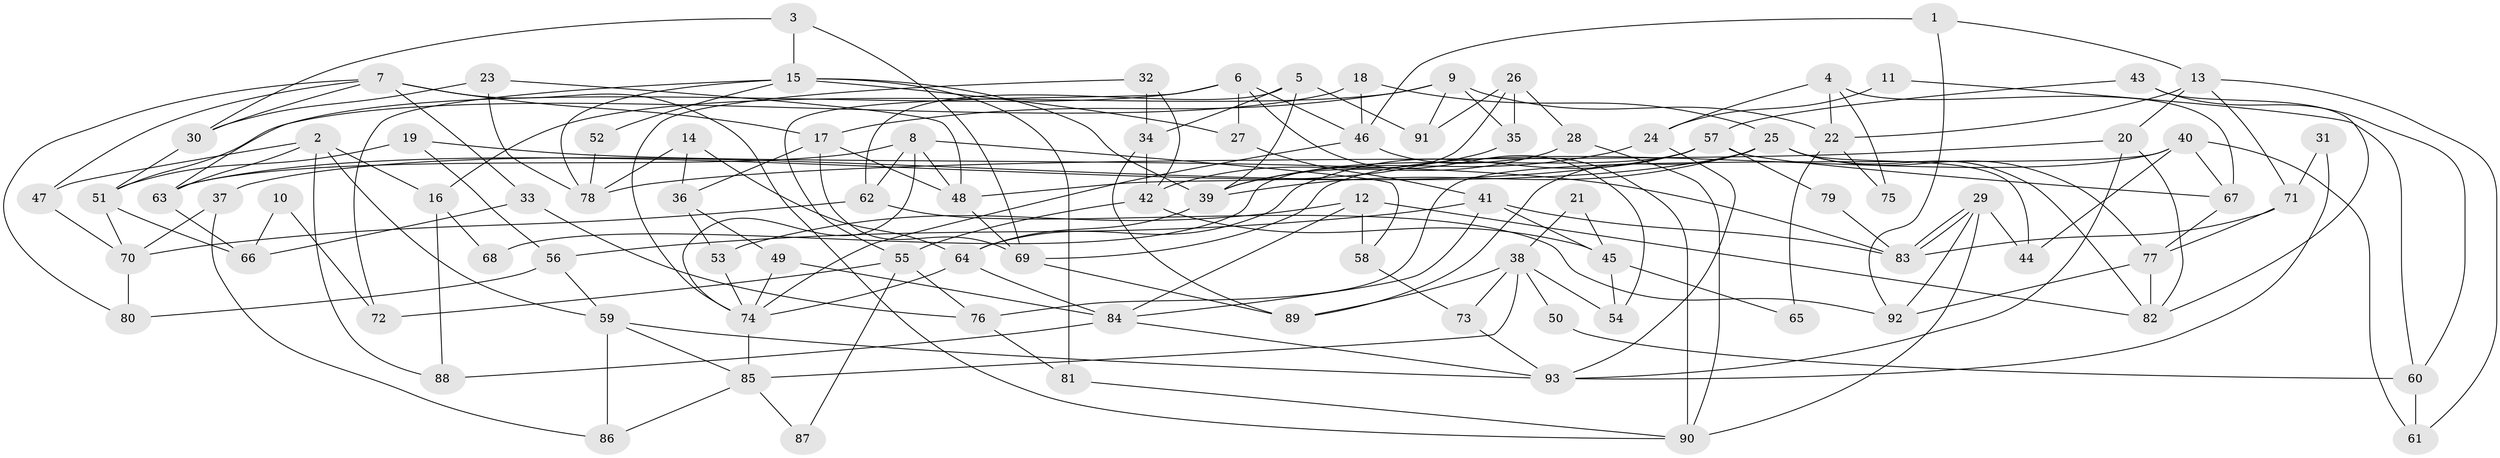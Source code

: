 // coarse degree distribution, {3: 0.16393442622950818, 7: 0.11475409836065574, 6: 0.16393442622950818, 8: 0.08196721311475409, 5: 0.18032786885245902, 4: 0.16393442622950818, 2: 0.09836065573770492, 9: 0.01639344262295082, 1: 0.01639344262295082}
// Generated by graph-tools (version 1.1) at 2025/24/03/03/25 07:24:01]
// undirected, 93 vertices, 186 edges
graph export_dot {
graph [start="1"]
  node [color=gray90,style=filled];
  1;
  2;
  3;
  4;
  5;
  6;
  7;
  8;
  9;
  10;
  11;
  12;
  13;
  14;
  15;
  16;
  17;
  18;
  19;
  20;
  21;
  22;
  23;
  24;
  25;
  26;
  27;
  28;
  29;
  30;
  31;
  32;
  33;
  34;
  35;
  36;
  37;
  38;
  39;
  40;
  41;
  42;
  43;
  44;
  45;
  46;
  47;
  48;
  49;
  50;
  51;
  52;
  53;
  54;
  55;
  56;
  57;
  58;
  59;
  60;
  61;
  62;
  63;
  64;
  65;
  66;
  67;
  68;
  69;
  70;
  71;
  72;
  73;
  74;
  75;
  76;
  77;
  78;
  79;
  80;
  81;
  82;
  83;
  84;
  85;
  86;
  87;
  88;
  89;
  90;
  91;
  92;
  93;
  1 -- 92;
  1 -- 46;
  1 -- 13;
  2 -- 16;
  2 -- 47;
  2 -- 59;
  2 -- 63;
  2 -- 88;
  3 -- 15;
  3 -- 69;
  3 -- 30;
  4 -- 67;
  4 -- 22;
  4 -- 24;
  4 -- 75;
  5 -- 62;
  5 -- 39;
  5 -- 34;
  5 -- 91;
  6 -- 63;
  6 -- 46;
  6 -- 27;
  6 -- 54;
  6 -- 55;
  7 -- 90;
  7 -- 17;
  7 -- 30;
  7 -- 33;
  7 -- 47;
  7 -- 80;
  8 -- 63;
  8 -- 62;
  8 -- 48;
  8 -- 58;
  8 -- 74;
  9 -- 17;
  9 -- 35;
  9 -- 16;
  9 -- 22;
  9 -- 91;
  10 -- 72;
  10 -- 66;
  11 -- 24;
  11 -- 60;
  12 -- 84;
  12 -- 82;
  12 -- 53;
  12 -- 58;
  13 -- 20;
  13 -- 22;
  13 -- 61;
  13 -- 71;
  14 -- 64;
  14 -- 78;
  14 -- 36;
  15 -- 39;
  15 -- 27;
  15 -- 52;
  15 -- 72;
  15 -- 78;
  15 -- 81;
  16 -- 88;
  16 -- 68;
  17 -- 36;
  17 -- 48;
  17 -- 69;
  18 -- 25;
  18 -- 51;
  18 -- 46;
  19 -- 51;
  19 -- 56;
  19 -- 83;
  20 -- 78;
  20 -- 93;
  20 -- 82;
  21 -- 45;
  21 -- 38;
  22 -- 65;
  22 -- 75;
  23 -- 48;
  23 -- 30;
  23 -- 78;
  24 -- 93;
  24 -- 39;
  25 -- 89;
  25 -- 82;
  25 -- 37;
  25 -- 39;
  25 -- 44;
  25 -- 77;
  26 -- 48;
  26 -- 91;
  26 -- 28;
  26 -- 35;
  27 -- 41;
  28 -- 39;
  28 -- 90;
  29 -- 90;
  29 -- 83;
  29 -- 83;
  29 -- 44;
  29 -- 92;
  30 -- 51;
  31 -- 71;
  31 -- 93;
  32 -- 34;
  32 -- 74;
  32 -- 42;
  33 -- 76;
  33 -- 66;
  34 -- 89;
  34 -- 42;
  35 -- 42;
  36 -- 53;
  36 -- 49;
  37 -- 70;
  37 -- 86;
  38 -- 54;
  38 -- 85;
  38 -- 50;
  38 -- 73;
  38 -- 89;
  39 -- 64;
  40 -- 76;
  40 -- 44;
  40 -- 61;
  40 -- 67;
  40 -- 69;
  41 -- 84;
  41 -- 83;
  41 -- 45;
  41 -- 56;
  42 -- 45;
  42 -- 55;
  43 -- 57;
  43 -- 82;
  43 -- 60;
  45 -- 54;
  45 -- 65;
  46 -- 74;
  46 -- 90;
  47 -- 70;
  48 -- 69;
  49 -- 84;
  49 -- 74;
  50 -- 60;
  51 -- 66;
  51 -- 70;
  52 -- 78;
  53 -- 74;
  55 -- 72;
  55 -- 76;
  55 -- 87;
  56 -- 59;
  56 -- 80;
  57 -- 67;
  57 -- 64;
  57 -- 63;
  57 -- 68;
  57 -- 79;
  58 -- 73;
  59 -- 86;
  59 -- 85;
  59 -- 93;
  60 -- 61;
  62 -- 92;
  62 -- 70;
  63 -- 66;
  64 -- 74;
  64 -- 84;
  67 -- 77;
  69 -- 89;
  70 -- 80;
  71 -- 83;
  71 -- 77;
  73 -- 93;
  74 -- 85;
  76 -- 81;
  77 -- 82;
  77 -- 92;
  79 -- 83;
  81 -- 90;
  84 -- 93;
  84 -- 88;
  85 -- 86;
  85 -- 87;
}
